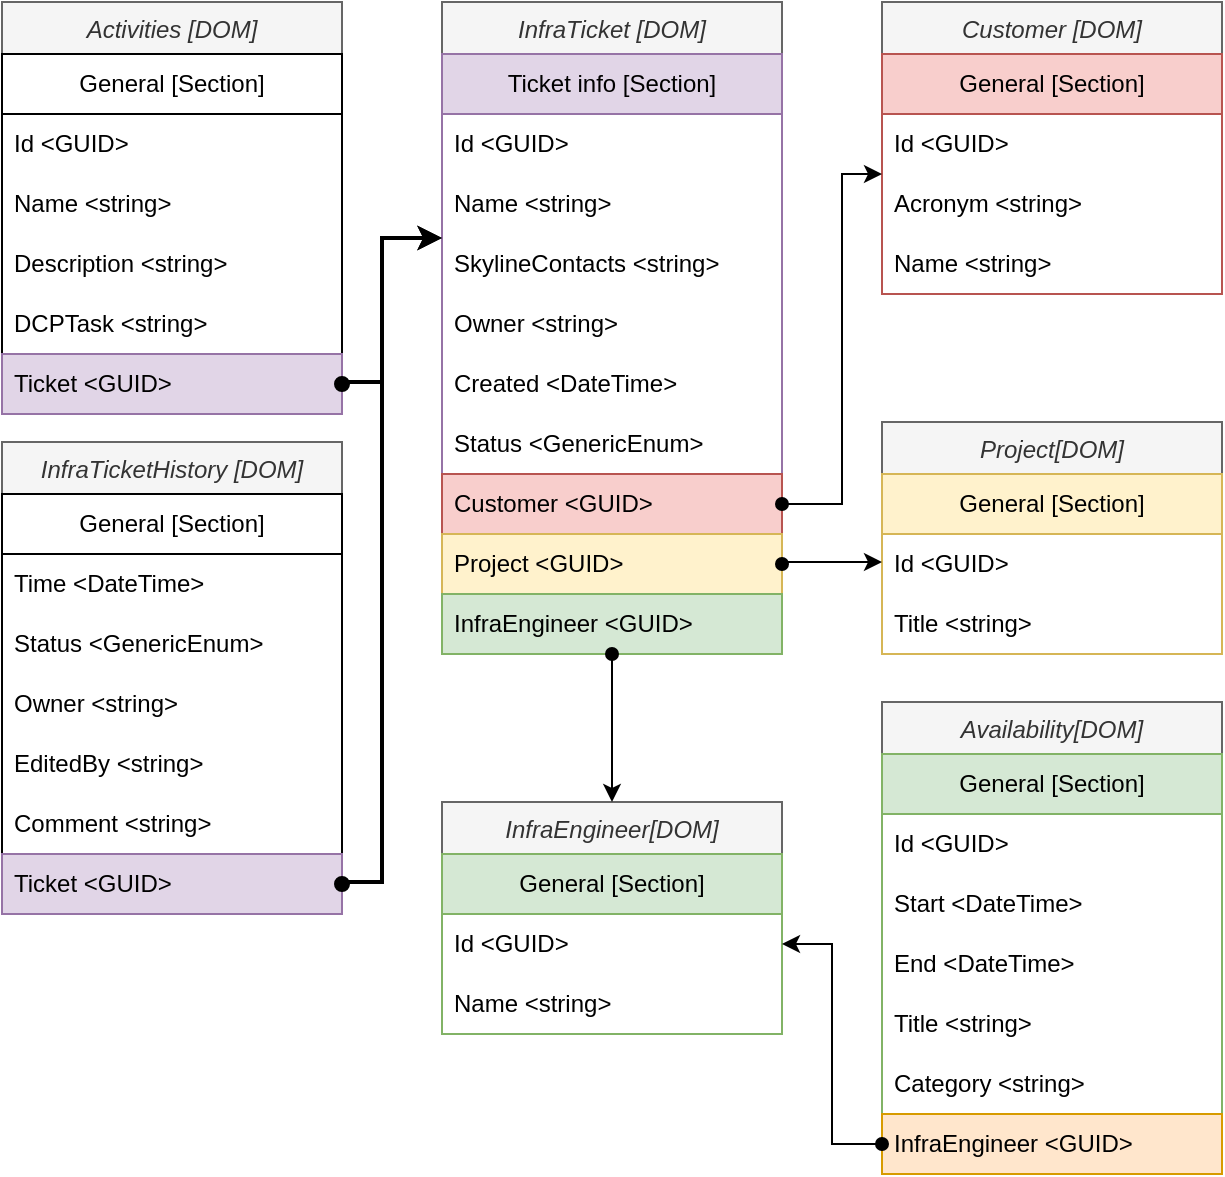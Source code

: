 <mxfile version="26.0.14">
  <diagram id="C5RBs43oDa-KdzZeNtuy" name="Page-1">
    <mxGraphModel dx="1434" dy="858" grid="1" gridSize="10" guides="1" tooltips="1" connect="1" arrows="1" fold="1" page="1" pageScale="1" pageWidth="827" pageHeight="1169" math="0" shadow="0">
      <root>
        <mxCell id="WIyWlLk6GJQsqaUBKTNV-0" />
        <mxCell id="WIyWlLk6GJQsqaUBKTNV-1" parent="WIyWlLk6GJQsqaUBKTNV-0" />
        <mxCell id="zkfFHV4jXpPFQw0GAbJ--0" value="InfraTicket [DOM]" style="swimlane;fontStyle=2;align=center;verticalAlign=top;childLayout=stackLayout;horizontal=1;startSize=26;horizontalStack=0;resizeParent=1;resizeLast=0;collapsible=1;marginBottom=0;rounded=0;shadow=0;strokeWidth=1;fillColor=#f5f5f5;fontColor=#333333;strokeColor=#666666;perimeterSpacing=0;" parent="WIyWlLk6GJQsqaUBKTNV-1" vertex="1">
          <mxGeometry x="390" y="40" width="170" height="326" as="geometry">
            <mxRectangle x="230" y="140" width="160" height="26" as="alternateBounds" />
          </mxGeometry>
        </mxCell>
        <mxCell id="I0xom_Ups34-RC3USn3P-0" value="Ticket info [Section]" style="swimlane;fontStyle=0;childLayout=stackLayout;horizontal=1;startSize=30;horizontalStack=0;resizeParent=1;resizeParentMax=0;resizeLast=0;collapsible=1;marginBottom=0;whiteSpace=wrap;html=1;fillColor=#e1d5e7;strokeColor=#9673a6;" parent="zkfFHV4jXpPFQw0GAbJ--0" vertex="1">
          <mxGeometry y="26" width="170" height="300" as="geometry">
            <mxRectangle y="26" width="170" height="30" as="alternateBounds" />
          </mxGeometry>
        </mxCell>
        <mxCell id="I0xom_Ups34-RC3USn3P-1" value="Id &amp;lt;GUID&amp;gt;" style="text;strokeColor=none;fillColor=none;align=left;verticalAlign=middle;spacingLeft=4;spacingRight=4;overflow=hidden;points=[[0,0.5],[1,0.5]];portConstraint=eastwest;rotatable=0;whiteSpace=wrap;html=1;" parent="I0xom_Ups34-RC3USn3P-0" vertex="1">
          <mxGeometry y="30" width="170" height="30" as="geometry" />
        </mxCell>
        <mxCell id="I0xom_Ups34-RC3USn3P-4" value="Name &amp;lt;string&amp;gt;" style="text;strokeColor=none;fillColor=none;align=left;verticalAlign=middle;spacingLeft=4;spacingRight=4;overflow=hidden;points=[[0,0.5],[1,0.5]];portConstraint=eastwest;rotatable=0;whiteSpace=wrap;html=1;" parent="I0xom_Ups34-RC3USn3P-0" vertex="1">
          <mxGeometry y="60" width="170" height="30" as="geometry" />
        </mxCell>
        <mxCell id="I0xom_Ups34-RC3USn3P-16" value="SkylineContacts &amp;lt;string&amp;gt;" style="text;strokeColor=none;fillColor=none;align=left;verticalAlign=middle;spacingLeft=4;spacingRight=4;overflow=hidden;points=[[0,0.5],[1,0.5]];portConstraint=eastwest;rotatable=0;whiteSpace=wrap;html=1;" parent="I0xom_Ups34-RC3USn3P-0" vertex="1">
          <mxGeometry y="90" width="170" height="30" as="geometry" />
        </mxCell>
        <mxCell id="I0xom_Ups34-RC3USn3P-84" value="Owner &amp;lt;string&amp;gt;" style="text;strokeColor=none;fillColor=none;align=left;verticalAlign=middle;spacingLeft=4;spacingRight=4;overflow=hidden;points=[[0,0.5],[1,0.5]];portConstraint=eastwest;rotatable=0;whiteSpace=wrap;html=1;" parent="I0xom_Ups34-RC3USn3P-0" vertex="1">
          <mxGeometry y="120" width="170" height="30" as="geometry" />
        </mxCell>
        <mxCell id="I0xom_Ups34-RC3USn3P-66" value="Created &amp;lt;DateTime&amp;gt;" style="text;strokeColor=none;fillColor=none;align=left;verticalAlign=middle;spacingLeft=4;spacingRight=4;overflow=hidden;points=[[0,0.5],[1,0.5]];portConstraint=eastwest;rotatable=0;whiteSpace=wrap;html=1;" parent="I0xom_Ups34-RC3USn3P-0" vertex="1">
          <mxGeometry y="150" width="170" height="30" as="geometry" />
        </mxCell>
        <mxCell id="agpeInFhJrt3laDRJot6-42" value="Status &amp;lt;GenericEnum&amp;gt;" style="text;strokeColor=none;fillColor=none;align=left;verticalAlign=middle;spacingLeft=4;spacingRight=4;overflow=hidden;points=[[0,0.5],[1,0.5]];portConstraint=eastwest;rotatable=0;whiteSpace=wrap;html=1;" vertex="1" parent="I0xom_Ups34-RC3USn3P-0">
          <mxGeometry y="180" width="170" height="30" as="geometry" />
        </mxCell>
        <mxCell id="I0xom_Ups34-RC3USn3P-17" value="Customer &amp;lt;GUID&amp;gt;" style="text;strokeColor=#b85450;fillColor=#f8cecc;align=left;verticalAlign=middle;spacingLeft=4;spacingRight=4;overflow=hidden;points=[[0,0.5],[1,0.5]];portConstraint=eastwest;rotatable=0;whiteSpace=wrap;html=1;" parent="I0xom_Ups34-RC3USn3P-0" vertex="1">
          <mxGeometry y="210" width="170" height="30" as="geometry" />
        </mxCell>
        <mxCell id="I0xom_Ups34-RC3USn3P-18" value="Project &amp;lt;GUID&amp;gt;" style="text;strokeColor=#d6b656;fillColor=#fff2cc;align=left;verticalAlign=middle;spacingLeft=4;spacingRight=4;overflow=hidden;points=[[0,0.5],[1,0.5]];portConstraint=eastwest;rotatable=0;whiteSpace=wrap;html=1;" parent="I0xom_Ups34-RC3USn3P-0" vertex="1">
          <mxGeometry y="240" width="170" height="30" as="geometry" />
        </mxCell>
        <mxCell id="agpeInFhJrt3laDRJot6-43" value="InfraEngineer &amp;lt;GUID&amp;gt;" style="text;strokeColor=#82b366;fillColor=#d5e8d4;align=left;verticalAlign=middle;spacingLeft=4;spacingRight=4;overflow=hidden;points=[[0,0.5],[1,0.5]];portConstraint=eastwest;rotatable=0;whiteSpace=wrap;html=1;" vertex="1" parent="I0xom_Ups34-RC3USn3P-0">
          <mxGeometry y="270" width="170" height="30" as="geometry" />
        </mxCell>
        <mxCell id="I0xom_Ups34-RC3USn3P-6" value="Activities [DOM]" style="swimlane;fontStyle=2;align=center;verticalAlign=top;childLayout=stackLayout;horizontal=1;startSize=26;horizontalStack=0;resizeParent=1;resizeLast=0;collapsible=1;marginBottom=0;rounded=0;shadow=0;strokeWidth=1;fillColor=#f5f5f5;fontColor=#333333;strokeColor=#666666;" parent="WIyWlLk6GJQsqaUBKTNV-1" vertex="1">
          <mxGeometry x="170" y="40" width="170" height="206" as="geometry">
            <mxRectangle x="230" y="140" width="160" height="26" as="alternateBounds" />
          </mxGeometry>
        </mxCell>
        <mxCell id="I0xom_Ups34-RC3USn3P-7" value="General [Section]" style="swimlane;fontStyle=0;childLayout=stackLayout;horizontal=1;startSize=30;horizontalStack=0;resizeParent=1;resizeParentMax=0;resizeLast=0;collapsible=1;marginBottom=0;whiteSpace=wrap;html=1;" parent="I0xom_Ups34-RC3USn3P-6" vertex="1">
          <mxGeometry y="26" width="170" height="180" as="geometry">
            <mxRectangle y="26" width="170" height="30" as="alternateBounds" />
          </mxGeometry>
        </mxCell>
        <mxCell id="I0xom_Ups34-RC3USn3P-8" value="Id &amp;lt;GUID&amp;gt;" style="text;strokeColor=none;fillColor=none;align=left;verticalAlign=middle;spacingLeft=4;spacingRight=4;overflow=hidden;points=[[0,0.5],[1,0.5]];portConstraint=eastwest;rotatable=0;whiteSpace=wrap;html=1;" parent="I0xom_Ups34-RC3USn3P-7" vertex="1">
          <mxGeometry y="30" width="170" height="30" as="geometry" />
        </mxCell>
        <mxCell id="I0xom_Ups34-RC3USn3P-9" value="Name &amp;lt;string&amp;gt;" style="text;strokeColor=none;fillColor=none;align=left;verticalAlign=middle;spacingLeft=4;spacingRight=4;overflow=hidden;points=[[0,0.5],[1,0.5]];portConstraint=eastwest;rotatable=0;whiteSpace=wrap;html=1;" parent="I0xom_Ups34-RC3USn3P-7" vertex="1">
          <mxGeometry y="60" width="170" height="30" as="geometry" />
        </mxCell>
        <mxCell id="I0xom_Ups34-RC3USn3P-44" value="Description &amp;lt;string&amp;gt;" style="text;strokeColor=none;fillColor=none;align=left;verticalAlign=middle;spacingLeft=4;spacingRight=4;overflow=hidden;points=[[0,0.5],[1,0.5]];portConstraint=eastwest;rotatable=0;whiteSpace=wrap;html=1;" parent="I0xom_Ups34-RC3USn3P-7" vertex="1">
          <mxGeometry y="90" width="170" height="30" as="geometry" />
        </mxCell>
        <mxCell id="I0xom_Ups34-RC3USn3P-81" value="DCPTask &amp;lt;string&amp;gt;" style="text;align=left;verticalAlign=middle;spacingLeft=4;spacingRight=4;overflow=hidden;points=[[0,0.5],[1,0.5]];portConstraint=eastwest;rotatable=0;whiteSpace=wrap;html=1;" parent="I0xom_Ups34-RC3USn3P-7" vertex="1">
          <mxGeometry y="120" width="170" height="30" as="geometry" />
        </mxCell>
        <mxCell id="I0xom_Ups34-RC3USn3P-26" value="Ticket &amp;lt;GUID&amp;gt;" style="text;strokeColor=#9673a6;fillColor=#e1d5e7;align=left;verticalAlign=middle;spacingLeft=4;spacingRight=4;overflow=hidden;points=[[0,0.5],[1,0.5]];portConstraint=eastwest;rotatable=0;whiteSpace=wrap;html=1;" parent="I0xom_Ups34-RC3USn3P-7" vertex="1">
          <mxGeometry y="150" width="170" height="30" as="geometry" />
        </mxCell>
        <mxCell id="I0xom_Ups34-RC3USn3P-50" style="edgeStyle=orthogonalEdgeStyle;rounded=0;orthogonalLoop=1;jettySize=auto;html=1;exitX=1;exitY=0.5;exitDx=0;exitDy=0;startArrow=oval;startFill=1;strokeWidth=2;" parent="WIyWlLk6GJQsqaUBKTNV-1" source="I0xom_Ups34-RC3USn3P-26" target="zkfFHV4jXpPFQw0GAbJ--0" edge="1">
          <mxGeometry relative="1" as="geometry">
            <Array as="points">
              <mxPoint x="340" y="230" />
              <mxPoint x="360" y="230" />
              <mxPoint x="360" y="158" />
            </Array>
          </mxGeometry>
        </mxCell>
        <mxCell id="I0xom_Ups34-RC3USn3P-53" value="Customer [DOM]" style="swimlane;fontStyle=2;align=center;verticalAlign=top;childLayout=stackLayout;horizontal=1;startSize=26;horizontalStack=0;resizeParent=1;resizeLast=0;collapsible=1;marginBottom=0;rounded=0;shadow=0;strokeWidth=1;fillColor=#f5f5f5;fontColor=#333333;strokeColor=#666666;" parent="WIyWlLk6GJQsqaUBKTNV-1" vertex="1">
          <mxGeometry x="610" y="40" width="170" height="146" as="geometry">
            <mxRectangle x="230" y="140" width="160" height="26" as="alternateBounds" />
          </mxGeometry>
        </mxCell>
        <mxCell id="I0xom_Ups34-RC3USn3P-54" value="General [Section]" style="swimlane;fontStyle=0;childLayout=stackLayout;horizontal=1;startSize=30;horizontalStack=0;resizeParent=1;resizeParentMax=0;resizeLast=0;collapsible=1;marginBottom=0;whiteSpace=wrap;html=1;fillColor=#f8cecc;strokeColor=#b85450;" parent="I0xom_Ups34-RC3USn3P-53" vertex="1">
          <mxGeometry y="26" width="170" height="120" as="geometry">
            <mxRectangle y="26" width="170" height="30" as="alternateBounds" />
          </mxGeometry>
        </mxCell>
        <mxCell id="I0xom_Ups34-RC3USn3P-55" value="Id &amp;lt;GUID&amp;gt;" style="text;strokeColor=none;fillColor=none;align=left;verticalAlign=middle;spacingLeft=4;spacingRight=4;overflow=hidden;points=[[0,0.5],[1,0.5]];portConstraint=eastwest;rotatable=0;whiteSpace=wrap;html=1;" parent="I0xom_Ups34-RC3USn3P-54" vertex="1">
          <mxGeometry y="30" width="170" height="30" as="geometry" />
        </mxCell>
        <mxCell id="I0xom_Ups34-RC3USn3P-57" value="Acronym &amp;lt;string&amp;gt;" style="text;align=left;verticalAlign=middle;spacingLeft=4;spacingRight=4;overflow=hidden;points=[[0,0.5],[1,0.5]];portConstraint=eastwest;rotatable=0;whiteSpace=wrap;html=1;" parent="I0xom_Ups34-RC3USn3P-54" vertex="1">
          <mxGeometry y="60" width="170" height="30" as="geometry" />
        </mxCell>
        <mxCell id="I0xom_Ups34-RC3USn3P-56" value="Name &amp;lt;string&amp;gt;" style="text;strokeColor=none;fillColor=none;align=left;verticalAlign=middle;spacingLeft=4;spacingRight=4;overflow=hidden;points=[[0,0.5],[1,0.5]];portConstraint=eastwest;rotatable=0;whiteSpace=wrap;html=1;" parent="I0xom_Ups34-RC3USn3P-54" vertex="1">
          <mxGeometry y="90" width="170" height="30" as="geometry" />
        </mxCell>
        <mxCell id="I0xom_Ups34-RC3USn3P-58" style="edgeStyle=orthogonalEdgeStyle;rounded=0;orthogonalLoop=1;jettySize=auto;html=1;exitX=1;exitY=0.5;exitDx=0;exitDy=0;strokeWidth=1;startArrow=oval;startFill=1;" parent="WIyWlLk6GJQsqaUBKTNV-1" source="I0xom_Ups34-RC3USn3P-17" target="I0xom_Ups34-RC3USn3P-54" edge="1">
          <mxGeometry relative="1" as="geometry">
            <Array as="points">
              <mxPoint x="590" y="291" />
              <mxPoint x="590" y="126" />
            </Array>
          </mxGeometry>
        </mxCell>
        <mxCell id="I0xom_Ups34-RC3USn3P-59" value="Project[DOM]" style="swimlane;fontStyle=2;align=center;verticalAlign=top;childLayout=stackLayout;horizontal=1;startSize=26;horizontalStack=0;resizeParent=1;resizeLast=0;collapsible=1;marginBottom=0;rounded=0;shadow=0;strokeWidth=1;fillColor=#f5f5f5;fontColor=#333333;strokeColor=#666666;" parent="WIyWlLk6GJQsqaUBKTNV-1" vertex="1">
          <mxGeometry x="610" y="250" width="170" height="116" as="geometry">
            <mxRectangle x="230" y="140" width="160" height="26" as="alternateBounds" />
          </mxGeometry>
        </mxCell>
        <mxCell id="I0xom_Ups34-RC3USn3P-60" value="General [Section]" style="swimlane;fontStyle=0;childLayout=stackLayout;horizontal=1;startSize=30;horizontalStack=0;resizeParent=1;resizeParentMax=0;resizeLast=0;collapsible=1;marginBottom=0;whiteSpace=wrap;html=1;fillColor=#fff2cc;strokeColor=#d6b656;" parent="I0xom_Ups34-RC3USn3P-59" vertex="1">
          <mxGeometry y="26" width="170" height="90" as="geometry">
            <mxRectangle y="26" width="170" height="30" as="alternateBounds" />
          </mxGeometry>
        </mxCell>
        <mxCell id="I0xom_Ups34-RC3USn3P-61" value="Id &amp;lt;GUID&amp;gt;" style="text;strokeColor=none;fillColor=none;align=left;verticalAlign=middle;spacingLeft=4;spacingRight=4;overflow=hidden;points=[[0,0.5],[1,0.5]];portConstraint=eastwest;rotatable=0;whiteSpace=wrap;html=1;" parent="I0xom_Ups34-RC3USn3P-60" vertex="1">
          <mxGeometry y="30" width="170" height="30" as="geometry" />
        </mxCell>
        <mxCell id="I0xom_Ups34-RC3USn3P-62" value="Title &amp;lt;string&amp;gt;" style="text;align=left;verticalAlign=middle;spacingLeft=4;spacingRight=4;overflow=hidden;points=[[0,0.5],[1,0.5]];portConstraint=eastwest;rotatable=0;whiteSpace=wrap;html=1;" parent="I0xom_Ups34-RC3USn3P-60" vertex="1">
          <mxGeometry y="60" width="170" height="30" as="geometry" />
        </mxCell>
        <mxCell id="I0xom_Ups34-RC3USn3P-65" style="edgeStyle=orthogonalEdgeStyle;rounded=0;orthogonalLoop=1;jettySize=auto;html=1;exitX=1;exitY=0.5;exitDx=0;exitDy=0;startArrow=oval;startFill=1;" parent="WIyWlLk6GJQsqaUBKTNV-1" source="I0xom_Ups34-RC3USn3P-18" target="I0xom_Ups34-RC3USn3P-59" edge="1">
          <mxGeometry relative="1" as="geometry">
            <Array as="points">
              <mxPoint x="590" y="320" />
              <mxPoint x="590" y="320" />
            </Array>
          </mxGeometry>
        </mxCell>
        <mxCell id="I0xom_Ups34-RC3USn3P-67" value="InfraTicketHistory [DOM]" style="swimlane;fontStyle=2;align=center;verticalAlign=top;childLayout=stackLayout;horizontal=1;startSize=26;horizontalStack=0;resizeParent=1;resizeLast=0;collapsible=1;marginBottom=0;rounded=0;shadow=0;strokeWidth=1;fillColor=#f5f5f5;fontColor=#333333;strokeColor=#666666;" parent="WIyWlLk6GJQsqaUBKTNV-1" vertex="1">
          <mxGeometry x="170" y="260" width="170" height="236" as="geometry">
            <mxRectangle x="230" y="140" width="160" height="26" as="alternateBounds" />
          </mxGeometry>
        </mxCell>
        <mxCell id="I0xom_Ups34-RC3USn3P-68" value="General [Section]" style="swimlane;fontStyle=0;childLayout=stackLayout;horizontal=1;startSize=30;horizontalStack=0;resizeParent=1;resizeParentMax=0;resizeLast=0;collapsible=1;marginBottom=0;whiteSpace=wrap;html=1;" parent="I0xom_Ups34-RC3USn3P-67" vertex="1">
          <mxGeometry y="26" width="170" height="210" as="geometry">
            <mxRectangle y="26" width="170" height="30" as="alternateBounds" />
          </mxGeometry>
        </mxCell>
        <mxCell id="I0xom_Ups34-RC3USn3P-69" value="Time &amp;lt;DateTime&amp;gt;" style="text;strokeColor=none;fillColor=none;align=left;verticalAlign=middle;spacingLeft=4;spacingRight=4;overflow=hidden;points=[[0,0.5],[1,0.5]];portConstraint=eastwest;rotatable=0;whiteSpace=wrap;html=1;" parent="I0xom_Ups34-RC3USn3P-68" vertex="1">
          <mxGeometry y="30" width="170" height="30" as="geometry" />
        </mxCell>
        <mxCell id="I0xom_Ups34-RC3USn3P-70" value="Status &amp;lt;GenericEnum&amp;gt;" style="text;strokeColor=none;fillColor=none;align=left;verticalAlign=middle;spacingLeft=4;spacingRight=4;overflow=hidden;points=[[0,0.5],[1,0.5]];portConstraint=eastwest;rotatable=0;whiteSpace=wrap;html=1;" parent="I0xom_Ups34-RC3USn3P-68" vertex="1">
          <mxGeometry y="60" width="170" height="30" as="geometry" />
        </mxCell>
        <mxCell id="I0xom_Ups34-RC3USn3P-71" value="Owner &amp;lt;string&amp;gt;" style="text;strokeColor=none;fillColor=none;align=left;verticalAlign=middle;spacingLeft=4;spacingRight=4;overflow=hidden;points=[[0,0.5],[1,0.5]];portConstraint=eastwest;rotatable=0;whiteSpace=wrap;html=1;" parent="I0xom_Ups34-RC3USn3P-68" vertex="1">
          <mxGeometry y="90" width="170" height="30" as="geometry" />
        </mxCell>
        <mxCell id="I0xom_Ups34-RC3USn3P-79" value="EditedBy &amp;lt;string&amp;gt;" style="text;strokeColor=none;fillColor=none;align=left;verticalAlign=middle;spacingLeft=4;spacingRight=4;overflow=hidden;points=[[0,0.5],[1,0.5]];portConstraint=eastwest;rotatable=0;whiteSpace=wrap;html=1;" parent="I0xom_Ups34-RC3USn3P-68" vertex="1">
          <mxGeometry y="120" width="170" height="30" as="geometry" />
        </mxCell>
        <mxCell id="I0xom_Ups34-RC3USn3P-83" value="Comment &amp;lt;string&amp;gt;" style="text;strokeColor=none;fillColor=none;align=left;verticalAlign=middle;spacingLeft=4;spacingRight=4;overflow=hidden;points=[[0,0.5],[1,0.5]];portConstraint=eastwest;rotatable=0;whiteSpace=wrap;html=1;" parent="I0xom_Ups34-RC3USn3P-68" vertex="1">
          <mxGeometry y="150" width="170" height="30" as="geometry" />
        </mxCell>
        <mxCell id="I0xom_Ups34-RC3USn3P-72" value="Ticket &amp;lt;GUID&amp;gt;" style="text;strokeColor=#9673a6;fillColor=#e1d5e7;align=left;verticalAlign=middle;spacingLeft=4;spacingRight=4;overflow=hidden;points=[[0,0.5],[1,0.5]];portConstraint=eastwest;rotatable=0;whiteSpace=wrap;html=1;" parent="I0xom_Ups34-RC3USn3P-68" vertex="1">
          <mxGeometry y="180" width="170" height="30" as="geometry" />
        </mxCell>
        <mxCell id="I0xom_Ups34-RC3USn3P-80" style="edgeStyle=orthogonalEdgeStyle;rounded=0;orthogonalLoop=1;jettySize=auto;html=1;exitX=1;exitY=0.5;exitDx=0;exitDy=0;startArrow=oval;startFill=1;strokeWidth=2;" parent="WIyWlLk6GJQsqaUBKTNV-1" source="I0xom_Ups34-RC3USn3P-72" target="zkfFHV4jXpPFQw0GAbJ--0" edge="1">
          <mxGeometry relative="1" as="geometry">
            <Array as="points">
              <mxPoint x="340" y="480" />
              <mxPoint x="360" y="480" />
              <mxPoint x="360" y="158" />
            </Array>
          </mxGeometry>
        </mxCell>
        <mxCell id="agpeInFhJrt3laDRJot6-44" value="Availability[DOM]" style="swimlane;fontStyle=2;align=center;verticalAlign=top;childLayout=stackLayout;horizontal=1;startSize=26;horizontalStack=0;resizeParent=1;resizeLast=0;collapsible=1;marginBottom=0;rounded=0;shadow=0;strokeWidth=1;fillColor=#f5f5f5;fontColor=#333333;strokeColor=#666666;" vertex="1" parent="WIyWlLk6GJQsqaUBKTNV-1">
          <mxGeometry x="610" y="390" width="170" height="236" as="geometry">
            <mxRectangle x="230" y="140" width="160" height="26" as="alternateBounds" />
          </mxGeometry>
        </mxCell>
        <mxCell id="agpeInFhJrt3laDRJot6-45" value="General [Section]" style="swimlane;fontStyle=0;childLayout=stackLayout;horizontal=1;startSize=30;horizontalStack=0;resizeParent=1;resizeParentMax=0;resizeLast=0;collapsible=1;marginBottom=0;whiteSpace=wrap;html=1;fillColor=#d5e8d4;strokeColor=#82b366;" vertex="1" parent="agpeInFhJrt3laDRJot6-44">
          <mxGeometry y="26" width="170" height="210" as="geometry">
            <mxRectangle y="26" width="170" height="30" as="alternateBounds" />
          </mxGeometry>
        </mxCell>
        <mxCell id="agpeInFhJrt3laDRJot6-46" value="Id &amp;lt;GUID&amp;gt;" style="text;strokeColor=none;fillColor=none;align=left;verticalAlign=middle;spacingLeft=4;spacingRight=4;overflow=hidden;points=[[0,0.5],[1,0.5]];portConstraint=eastwest;rotatable=0;whiteSpace=wrap;html=1;" vertex="1" parent="agpeInFhJrt3laDRJot6-45">
          <mxGeometry y="30" width="170" height="30" as="geometry" />
        </mxCell>
        <mxCell id="agpeInFhJrt3laDRJot6-47" value="Start &amp;lt;DateTime&amp;gt;" style="text;align=left;verticalAlign=middle;spacingLeft=4;spacingRight=4;overflow=hidden;points=[[0,0.5],[1,0.5]];portConstraint=eastwest;rotatable=0;whiteSpace=wrap;html=1;" vertex="1" parent="agpeInFhJrt3laDRJot6-45">
          <mxGeometry y="60" width="170" height="30" as="geometry" />
        </mxCell>
        <mxCell id="agpeInFhJrt3laDRJot6-54" value="End &amp;lt;DateTime&amp;gt;" style="text;align=left;verticalAlign=middle;spacingLeft=4;spacingRight=4;overflow=hidden;points=[[0,0.5],[1,0.5]];portConstraint=eastwest;rotatable=0;whiteSpace=wrap;html=1;" vertex="1" parent="agpeInFhJrt3laDRJot6-45">
          <mxGeometry y="90" width="170" height="30" as="geometry" />
        </mxCell>
        <mxCell id="agpeInFhJrt3laDRJot6-57" value="Title &amp;lt;string&amp;gt;" style="text;align=left;verticalAlign=middle;spacingLeft=4;spacingRight=4;overflow=hidden;points=[[0,0.5],[1,0.5]];portConstraint=eastwest;rotatable=0;whiteSpace=wrap;html=1;" vertex="1" parent="agpeInFhJrt3laDRJot6-45">
          <mxGeometry y="120" width="170" height="30" as="geometry" />
        </mxCell>
        <mxCell id="agpeInFhJrt3laDRJot6-58" value="Category &amp;lt;string&amp;gt;" style="text;align=left;verticalAlign=middle;spacingLeft=4;spacingRight=4;overflow=hidden;points=[[0,0.5],[1,0.5]];portConstraint=eastwest;rotatable=0;whiteSpace=wrap;html=1;" vertex="1" parent="agpeInFhJrt3laDRJot6-45">
          <mxGeometry y="150" width="170" height="30" as="geometry" />
        </mxCell>
        <mxCell id="agpeInFhJrt3laDRJot6-55" value="InfraEngineer &amp;lt;GUID&amp;gt;" style="text;align=left;verticalAlign=middle;spacingLeft=4;spacingRight=4;overflow=hidden;points=[[0,0.5],[1,0.5]];portConstraint=eastwest;rotatable=0;whiteSpace=wrap;html=1;fillColor=#ffe6cc;strokeColor=#d79b00;" vertex="1" parent="agpeInFhJrt3laDRJot6-45">
          <mxGeometry y="180" width="170" height="30" as="geometry" />
        </mxCell>
        <mxCell id="agpeInFhJrt3laDRJot6-48" value="InfraEngineer[DOM]" style="swimlane;fontStyle=2;align=center;verticalAlign=top;childLayout=stackLayout;horizontal=1;startSize=26;horizontalStack=0;resizeParent=1;resizeLast=0;collapsible=1;marginBottom=0;rounded=0;shadow=0;strokeWidth=1;fillColor=#f5f5f5;fontColor=#333333;strokeColor=#666666;" vertex="1" parent="WIyWlLk6GJQsqaUBKTNV-1">
          <mxGeometry x="390" y="440" width="170" height="116" as="geometry">
            <mxRectangle x="230" y="140" width="160" height="26" as="alternateBounds" />
          </mxGeometry>
        </mxCell>
        <mxCell id="agpeInFhJrt3laDRJot6-49" value="General [Section]" style="swimlane;fontStyle=0;childLayout=stackLayout;horizontal=1;startSize=30;horizontalStack=0;resizeParent=1;resizeParentMax=0;resizeLast=0;collapsible=1;marginBottom=0;whiteSpace=wrap;html=1;fillColor=#d5e8d4;strokeColor=#82b366;" vertex="1" parent="agpeInFhJrt3laDRJot6-48">
          <mxGeometry y="26" width="170" height="90" as="geometry">
            <mxRectangle y="26" width="170" height="30" as="alternateBounds" />
          </mxGeometry>
        </mxCell>
        <mxCell id="agpeInFhJrt3laDRJot6-50" value="Id &amp;lt;GUID&amp;gt;" style="text;strokeColor=none;fillColor=none;align=left;verticalAlign=middle;spacingLeft=4;spacingRight=4;overflow=hidden;points=[[0,0.5],[1,0.5]];portConstraint=eastwest;rotatable=0;whiteSpace=wrap;html=1;" vertex="1" parent="agpeInFhJrt3laDRJot6-49">
          <mxGeometry y="30" width="170" height="30" as="geometry" />
        </mxCell>
        <mxCell id="agpeInFhJrt3laDRJot6-51" value="Name &amp;lt;string&amp;gt;" style="text;align=left;verticalAlign=middle;spacingLeft=4;spacingRight=4;overflow=hidden;points=[[0,0.5],[1,0.5]];portConstraint=eastwest;rotatable=0;whiteSpace=wrap;html=1;" vertex="1" parent="agpeInFhJrt3laDRJot6-49">
          <mxGeometry y="60" width="170" height="30" as="geometry" />
        </mxCell>
        <mxCell id="agpeInFhJrt3laDRJot6-52" style="edgeStyle=orthogonalEdgeStyle;rounded=0;orthogonalLoop=1;jettySize=auto;html=1;exitX=0.5;exitY=1;exitDx=0;exitDy=0;entryX=0.5;entryY=0;entryDx=0;entryDy=0;startArrow=oval;startFill=1;" edge="1" parent="WIyWlLk6GJQsqaUBKTNV-1" source="I0xom_Ups34-RC3USn3P-0" target="agpeInFhJrt3laDRJot6-48">
          <mxGeometry relative="1" as="geometry" />
        </mxCell>
        <mxCell id="agpeInFhJrt3laDRJot6-56" style="edgeStyle=orthogonalEdgeStyle;rounded=0;orthogonalLoop=1;jettySize=auto;html=1;entryX=1;entryY=0.5;entryDx=0;entryDy=0;startArrow=oval;startFill=1;" edge="1" parent="WIyWlLk6GJQsqaUBKTNV-1" source="agpeInFhJrt3laDRJot6-55" target="agpeInFhJrt3laDRJot6-50">
          <mxGeometry relative="1" as="geometry" />
        </mxCell>
      </root>
    </mxGraphModel>
  </diagram>
</mxfile>
